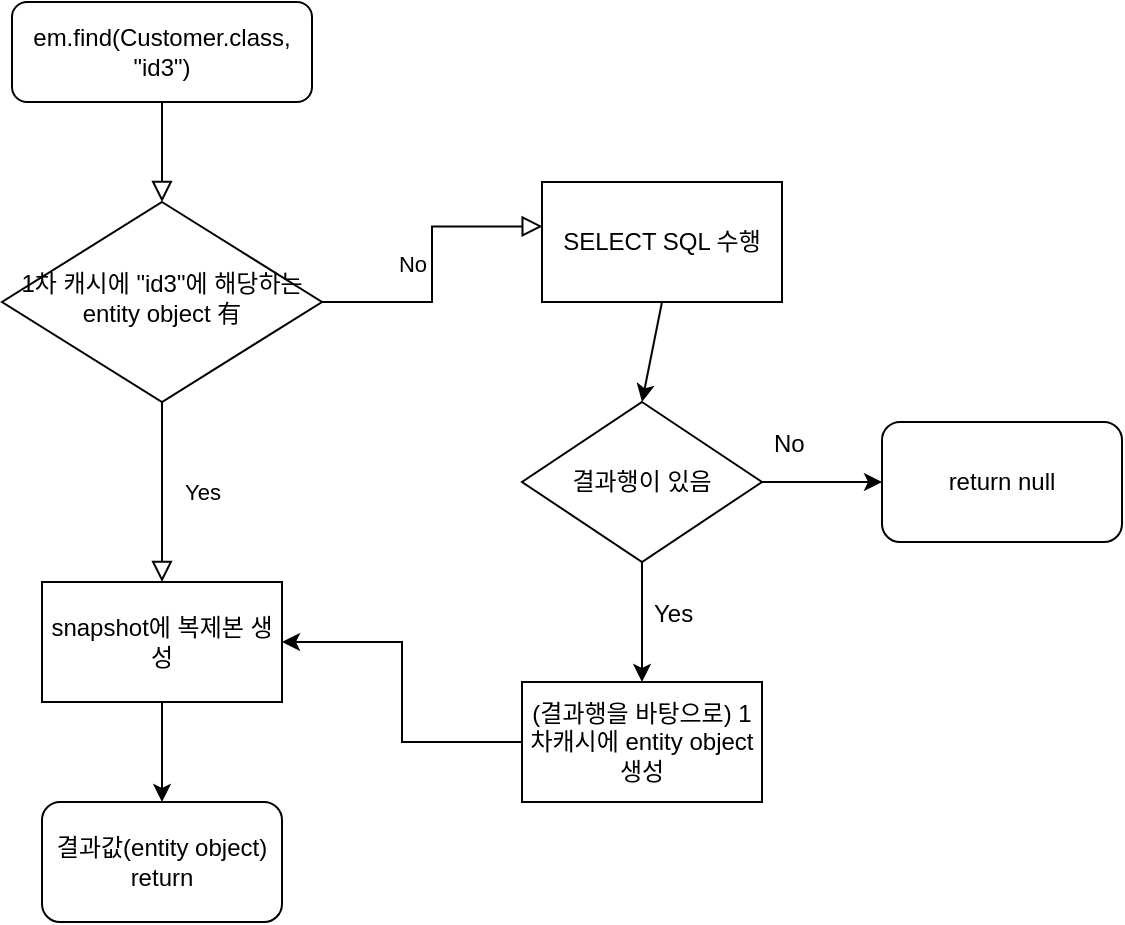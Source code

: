 <mxfile version="20.2.2" type="device"><diagram id="C5RBs43oDa-KdzZeNtuy" name="Page-1"><mxGraphModel dx="1038" dy="547" grid="1" gridSize="10" guides="1" tooltips="1" connect="1" arrows="1" fold="1" page="1" pageScale="1" pageWidth="827" pageHeight="1169" math="0" shadow="0"><root><mxCell id="WIyWlLk6GJQsqaUBKTNV-0"/><mxCell id="WIyWlLk6GJQsqaUBKTNV-1" parent="WIyWlLk6GJQsqaUBKTNV-0"/><mxCell id="WIyWlLk6GJQsqaUBKTNV-2" value="" style="rounded=0;html=1;jettySize=auto;orthogonalLoop=1;fontSize=11;endArrow=block;endFill=0;endSize=8;strokeWidth=1;shadow=0;labelBackgroundColor=none;edgeStyle=orthogonalEdgeStyle;" parent="WIyWlLk6GJQsqaUBKTNV-1" source="WIyWlLk6GJQsqaUBKTNV-3" target="WIyWlLk6GJQsqaUBKTNV-6" edge="1"><mxGeometry relative="1" as="geometry"/></mxCell><mxCell id="WIyWlLk6GJQsqaUBKTNV-3" value="em.find(Customer.class, &quot;id3&quot;)" style="rounded=1;whiteSpace=wrap;html=1;fontSize=12;glass=0;strokeWidth=1;shadow=0;" parent="WIyWlLk6GJQsqaUBKTNV-1" vertex="1"><mxGeometry x="115" y="50" width="150" height="50" as="geometry"/></mxCell><mxCell id="WIyWlLk6GJQsqaUBKTNV-4" value="Yes" style="rounded=0;html=1;jettySize=auto;orthogonalLoop=1;fontSize=11;endArrow=block;endFill=0;endSize=8;strokeWidth=1;shadow=0;labelBackgroundColor=none;edgeStyle=orthogonalEdgeStyle;" parent="WIyWlLk6GJQsqaUBKTNV-1" source="WIyWlLk6GJQsqaUBKTNV-6" target="JezyszhnUG9KlYXvDwel-0" edge="1"><mxGeometry y="20" relative="1" as="geometry"><mxPoint as="offset"/><mxPoint x="190" y="300" as="targetPoint"/></mxGeometry></mxCell><mxCell id="WIyWlLk6GJQsqaUBKTNV-5" value="No" style="edgeStyle=orthogonalEdgeStyle;rounded=0;html=1;jettySize=auto;orthogonalLoop=1;fontSize=11;endArrow=block;endFill=0;endSize=8;strokeWidth=1;shadow=0;labelBackgroundColor=none;entryX=0.003;entryY=0.37;entryDx=0;entryDy=0;entryPerimeter=0;" parent="WIyWlLk6GJQsqaUBKTNV-1" source="WIyWlLk6GJQsqaUBKTNV-6" target="JezyszhnUG9KlYXvDwel-2" edge="1"><mxGeometry y="10" relative="1" as="geometry"><mxPoint as="offset"/><mxPoint x="380" y="160" as="targetPoint"/></mxGeometry></mxCell><mxCell id="WIyWlLk6GJQsqaUBKTNV-6" value="1차 캐시에 &quot;id3&quot;에 해당하는 entity object 有" style="rhombus;whiteSpace=wrap;html=1;shadow=0;fontFamily=Helvetica;fontSize=12;align=center;strokeWidth=1;spacing=6;spacingTop=-4;" parent="WIyWlLk6GJQsqaUBKTNV-1" vertex="1"><mxGeometry x="110" y="150" width="160" height="100" as="geometry"/></mxCell><mxCell id="qXAqWn1TwJ6dPf3_aDKZ-5" value="" style="edgeStyle=orthogonalEdgeStyle;rounded=0;orthogonalLoop=1;jettySize=auto;html=1;" edge="1" parent="WIyWlLk6GJQsqaUBKTNV-1" source="JezyszhnUG9KlYXvDwel-0" target="qXAqWn1TwJ6dPf3_aDKZ-3"><mxGeometry relative="1" as="geometry"/></mxCell><mxCell id="JezyszhnUG9KlYXvDwel-0" value="snapshot에 복제본 생성" style="rounded=0;whiteSpace=wrap;html=1;" parent="WIyWlLk6GJQsqaUBKTNV-1" vertex="1"><mxGeometry x="130" y="340" width="120" height="60" as="geometry"/></mxCell><mxCell id="JezyszhnUG9KlYXvDwel-2" value="SELECT SQL 수행" style="rounded=0;whiteSpace=wrap;html=1;" parent="WIyWlLk6GJQsqaUBKTNV-1" vertex="1"><mxGeometry x="380" y="140" width="120" height="60" as="geometry"/></mxCell><mxCell id="JezyszhnUG9KlYXvDwel-6" value="" style="edgeStyle=orthogonalEdgeStyle;rounded=0;orthogonalLoop=1;jettySize=auto;html=1;" parent="WIyWlLk6GJQsqaUBKTNV-1" source="JezyszhnUG9KlYXvDwel-3" target="JezyszhnUG9KlYXvDwel-5" edge="1"><mxGeometry relative="1" as="geometry"/></mxCell><mxCell id="JezyszhnUG9KlYXvDwel-9" value="" style="edgeStyle=orthogonalEdgeStyle;rounded=0;orthogonalLoop=1;jettySize=auto;html=1;" parent="WIyWlLk6GJQsqaUBKTNV-1" source="JezyszhnUG9KlYXvDwel-3" target="qXAqWn1TwJ6dPf3_aDKZ-6" edge="1"><mxGeometry relative="1" as="geometry"><mxPoint x="540" y="290" as="targetPoint"/></mxGeometry></mxCell><mxCell id="JezyszhnUG9KlYXvDwel-3" value="결과행이 있음" style="rhombus;whiteSpace=wrap;html=1;" parent="WIyWlLk6GJQsqaUBKTNV-1" vertex="1"><mxGeometry x="370" y="250" width="120" height="80" as="geometry"/></mxCell><mxCell id="JezyszhnUG9KlYXvDwel-4" value="" style="endArrow=classic;html=1;rounded=0;entryX=0.5;entryY=0;entryDx=0;entryDy=0;exitX=0.5;exitY=1;exitDx=0;exitDy=0;" parent="WIyWlLk6GJQsqaUBKTNV-1" source="JezyszhnUG9KlYXvDwel-2" target="JezyszhnUG9KlYXvDwel-3" edge="1"><mxGeometry width="50" height="50" relative="1" as="geometry"><mxPoint x="390" y="310" as="sourcePoint"/><mxPoint x="440" y="260" as="targetPoint"/></mxGeometry></mxCell><mxCell id="qXAqWn1TwJ6dPf3_aDKZ-8" style="edgeStyle=orthogonalEdgeStyle;rounded=0;orthogonalLoop=1;jettySize=auto;html=1;" edge="1" parent="WIyWlLk6GJQsqaUBKTNV-1" source="JezyszhnUG9KlYXvDwel-5" target="JezyszhnUG9KlYXvDwel-0"><mxGeometry relative="1" as="geometry"/></mxCell><mxCell id="JezyszhnUG9KlYXvDwel-5" value="(결과행을 바탕으로) 1차캐시에 entity object 생성" style="whiteSpace=wrap;html=1;" parent="WIyWlLk6GJQsqaUBKTNV-1" vertex="1"><mxGeometry x="370" y="390" width="120" height="60" as="geometry"/></mxCell><mxCell id="JezyszhnUG9KlYXvDwel-7" value="Yes" style="text;strokeColor=none;fillColor=none;align=left;verticalAlign=middle;spacingLeft=4;spacingRight=4;overflow=hidden;points=[[0,0.5],[1,0.5]];portConstraint=eastwest;rotatable=0;" parent="WIyWlLk6GJQsqaUBKTNV-1" vertex="1"><mxGeometry x="430" y="340" width="80" height="30" as="geometry"/></mxCell><mxCell id="qXAqWn1TwJ6dPf3_aDKZ-3" value="결과값(entity object) return" style="rounded=1;whiteSpace=wrap;html=1;" vertex="1" parent="WIyWlLk6GJQsqaUBKTNV-1"><mxGeometry x="130" y="450" width="120" height="60" as="geometry"/></mxCell><mxCell id="qXAqWn1TwJ6dPf3_aDKZ-6" value="return null" style="rounded=1;whiteSpace=wrap;html=1;" vertex="1" parent="WIyWlLk6GJQsqaUBKTNV-1"><mxGeometry x="550" y="260" width="120" height="60" as="geometry"/></mxCell><mxCell id="qXAqWn1TwJ6dPf3_aDKZ-7" value="No" style="text;strokeColor=none;fillColor=none;align=left;verticalAlign=middle;spacingLeft=4;spacingRight=4;overflow=hidden;points=[[0,0.5],[1,0.5]];portConstraint=eastwest;rotatable=0;" vertex="1" parent="WIyWlLk6GJQsqaUBKTNV-1"><mxGeometry x="490" y="260" width="40" height="20" as="geometry"/></mxCell></root></mxGraphModel></diagram></mxfile>